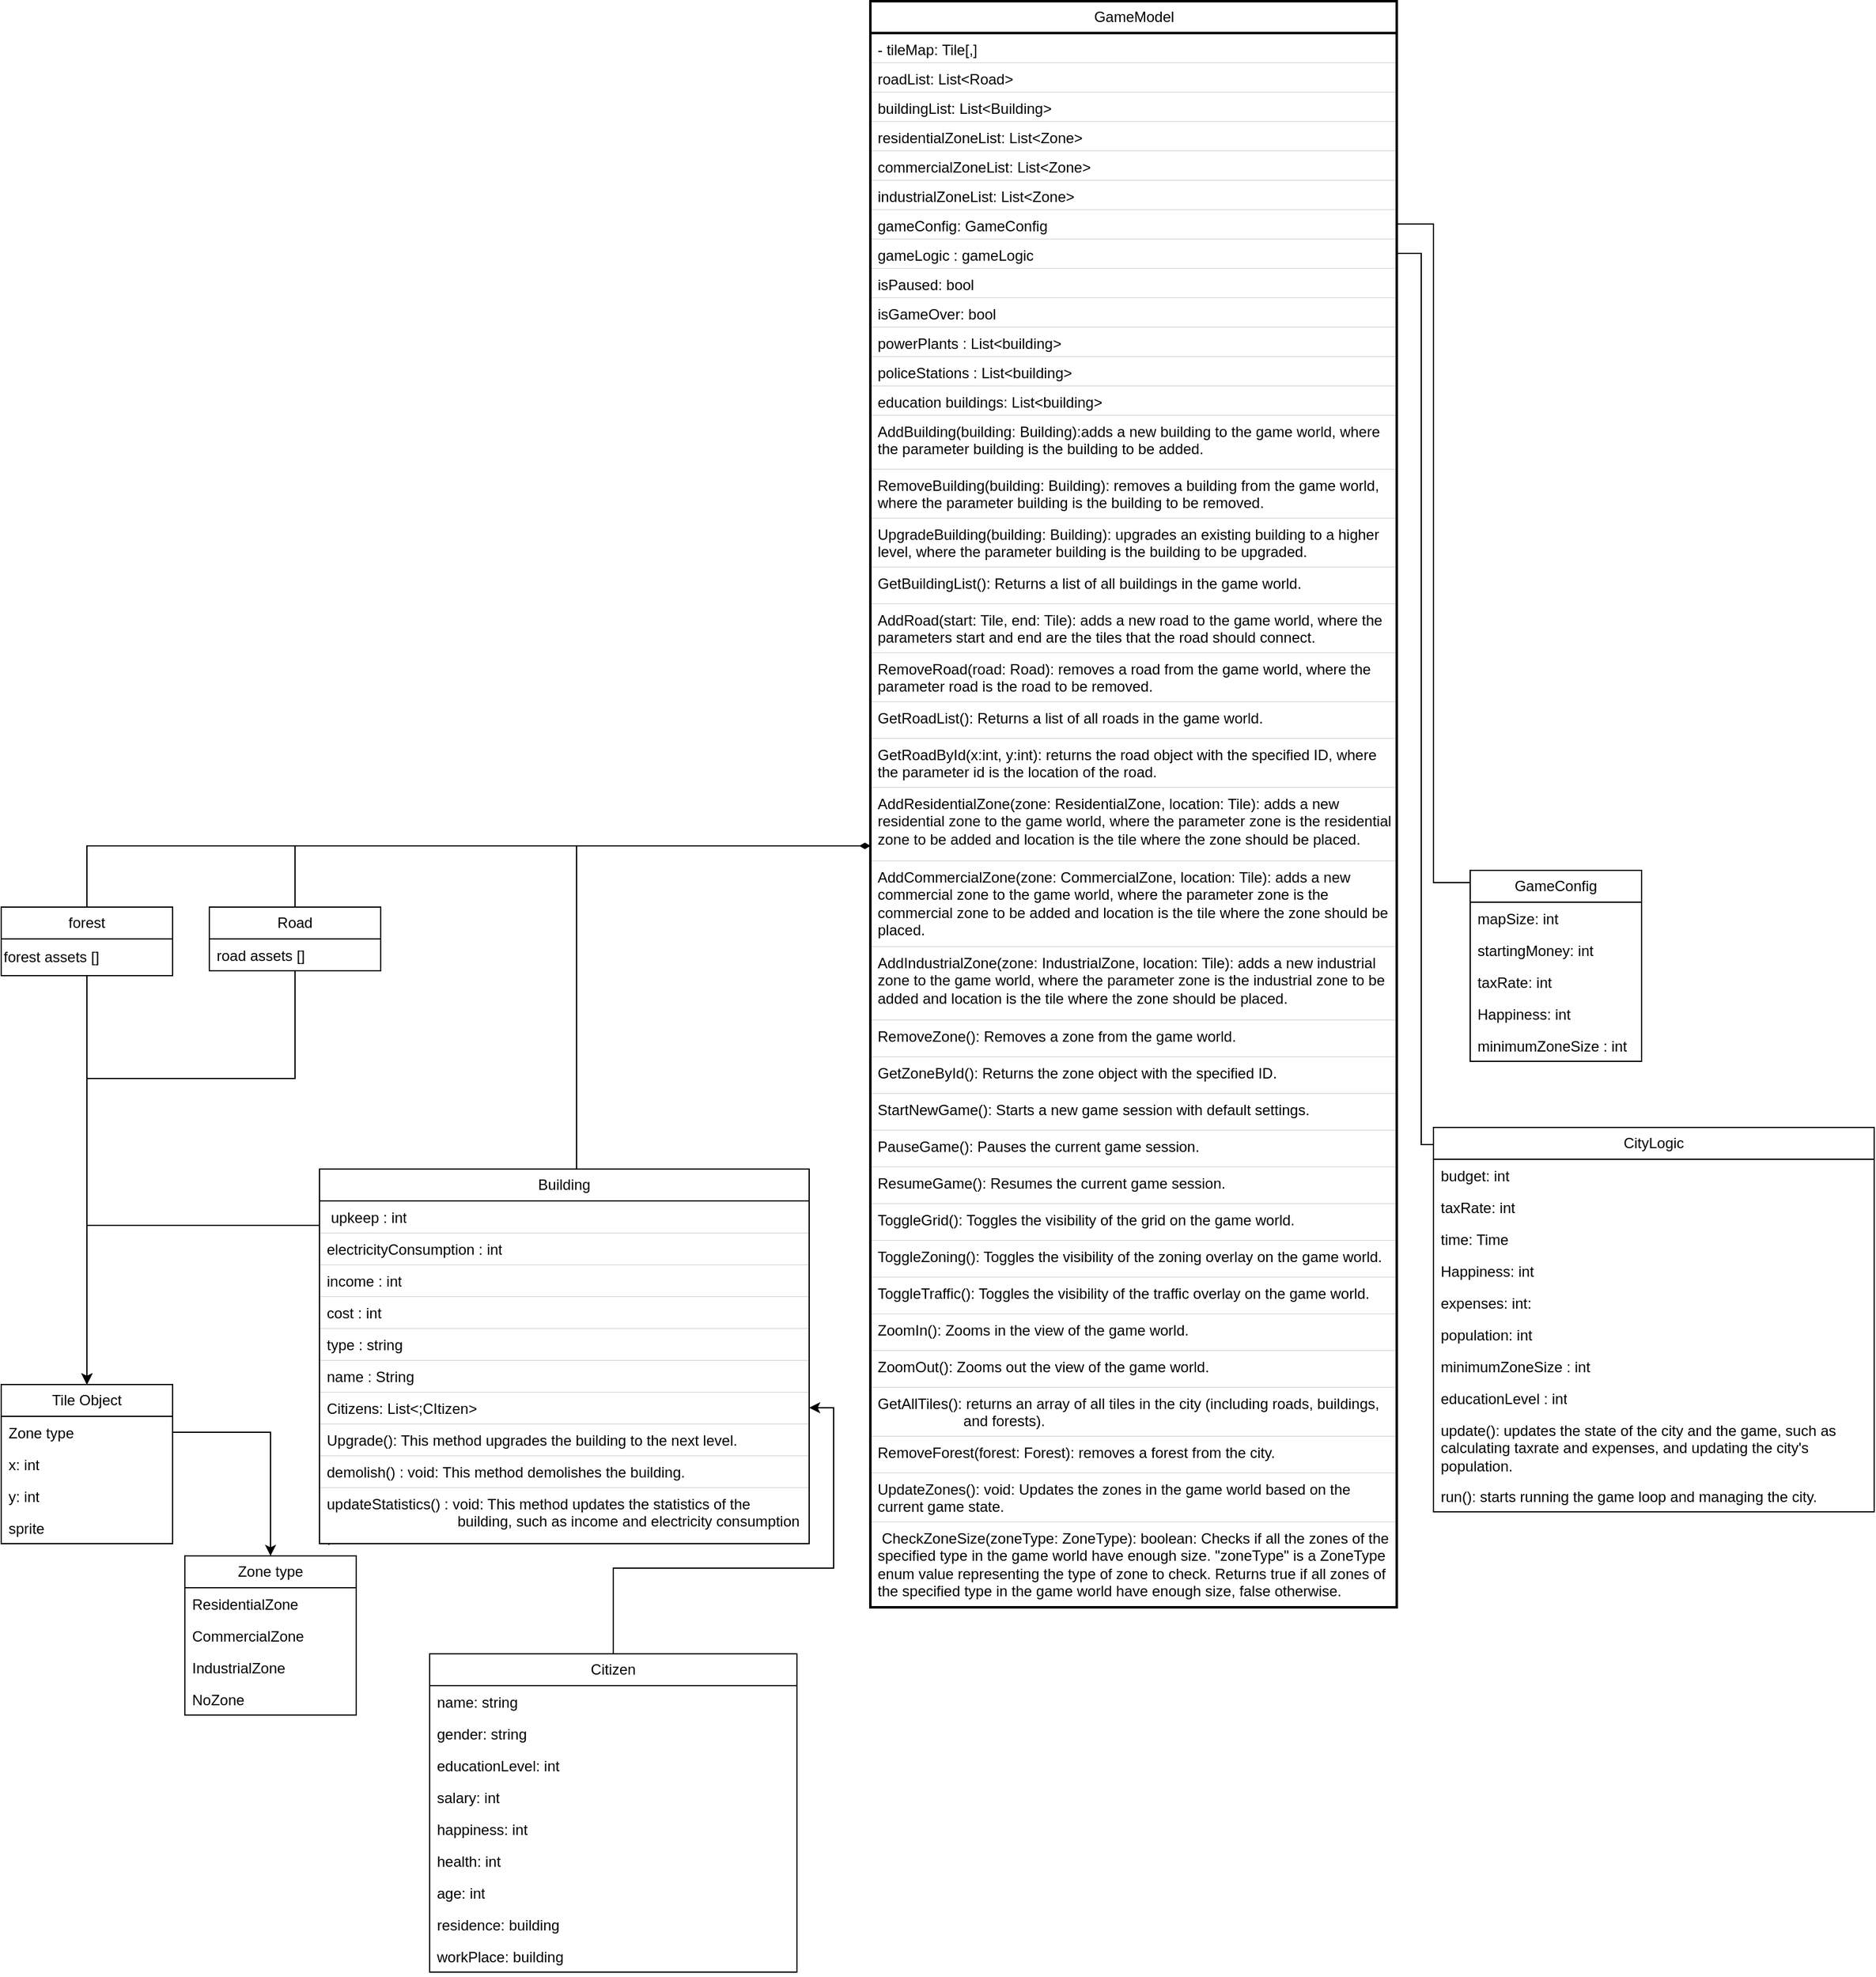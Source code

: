 <mxfile version="21.0.6" type="device"><diagram name="1 oldal" id="OQj_4iQ0T5B-eWDbUWFc"><mxGraphModel dx="2705" dy="2871" grid="1" gridSize="10" guides="1" tooltips="1" connect="1" arrows="1" fold="1" page="1" pageScale="1" pageWidth="827" pageHeight="1169" math="0" shadow="0"><root><mxCell id="0"/><mxCell id="1" parent="0"/><mxCell id="lRIHeES3jXA1xuVFwHST-37" style="edgeStyle=orthogonalEdgeStyle;rounded=0;orthogonalLoop=1;jettySize=auto;html=1;endArrow=none;endFill=0;" parent="1" source="eLkicHAWdqxJFA7v6j_L-84" target="lRIHeES3jXA1xuVFwHST-21" edge="1"><mxGeometry relative="1" as="geometry"><Array as="points"><mxPoint x="620" y="-734"/><mxPoint x="620" y="-6"/></Array></mxGeometry></mxCell><mxCell id="lRIHeES3jXA1xuVFwHST-1" value="GameModel" style="swimlane;fontStyle=0;childLayout=stackLayout;horizontal=1;startSize=26;fillColor=none;horizontalStack=0;resizeParent=1;resizeParentMax=0;resizeLast=0;collapsible=1;marginBottom=0;html=1;verticalAlign=middle;labelBorderColor=none;swimlaneFillColor=none;perimeterSpacing=0;strokeWidth=2;" parent="1" vertex="1"><mxGeometry x="170" y="-940" width="430" height="1312" as="geometry"/></mxCell><mxCell id="lRIHeES3jXA1xuVFwHST-2" value="- tileMap: Tile[,] &lt;p class=&quot;MsoNormal&quot;&gt;&lt;/p&gt;" style="text;strokeColor=default;fillColor=none;align=left;verticalAlign=top;spacingLeft=4;spacingRight=4;overflow=hidden;rotatable=0;points=[[0,0.5],[1,0.5]];portConstraint=eastwest;whiteSpace=wrap;html=1;strokeWidth=0.05;" parent="lRIHeES3jXA1xuVFwHST-1" vertex="1"><mxGeometry y="26" width="430" height="24" as="geometry"/></mxCell><mxCell id="eLkicHAWdqxJFA7v6j_L-83" value="roadList: List&amp;lt;Road&amp;gt;  " style="text;strokeColor=default;fillColor=none;align=left;verticalAlign=top;spacingLeft=4;spacingRight=4;overflow=hidden;rotatable=0;points=[[0,0.5],[1,0.5]];portConstraint=eastwest;whiteSpace=wrap;html=1;strokeWidth=0.05;" vertex="1" parent="lRIHeES3jXA1xuVFwHST-1"><mxGeometry y="50" width="430" height="24" as="geometry"/></mxCell><mxCell id="eLkicHAWdqxJFA7v6j_L-82" value="buildingList: List&amp;lt;Building&amp;gt; " style="text;strokeColor=default;fillColor=none;align=left;verticalAlign=top;spacingLeft=4;spacingRight=4;overflow=hidden;rotatable=0;points=[[0,0.5],[1,0.5]];portConstraint=eastwest;whiteSpace=wrap;html=1;strokeWidth=0.05;" vertex="1" parent="lRIHeES3jXA1xuVFwHST-1"><mxGeometry y="74" width="430" height="24" as="geometry"/></mxCell><mxCell id="eLkicHAWdqxJFA7v6j_L-81" value="residentialZoneList: List&amp;lt;Zone&amp;gt; " style="text;strokeColor=default;fillColor=none;align=left;verticalAlign=top;spacingLeft=4;spacingRight=4;overflow=hidden;rotatable=0;points=[[0,0.5],[1,0.5]];portConstraint=eastwest;whiteSpace=wrap;html=1;strokeWidth=0.05;" vertex="1" parent="lRIHeES3jXA1xuVFwHST-1"><mxGeometry y="98" width="430" height="24" as="geometry"/></mxCell><mxCell id="eLkicHAWdqxJFA7v6j_L-80" value="commercialZoneList: List&amp;lt;Zone&amp;gt; " style="text;strokeColor=default;fillColor=none;align=left;verticalAlign=top;spacingLeft=4;spacingRight=4;overflow=hidden;rotatable=0;points=[[0,0.5],[1,0.5]];portConstraint=eastwest;whiteSpace=wrap;html=1;strokeWidth=0.05;" vertex="1" parent="lRIHeES3jXA1xuVFwHST-1"><mxGeometry y="122" width="430" height="24" as="geometry"/></mxCell><mxCell id="eLkicHAWdqxJFA7v6j_L-79" value="industrialZoneList: List&amp;lt;Zone&amp;gt; " style="text;strokeColor=default;fillColor=none;align=left;verticalAlign=top;spacingLeft=4;spacingRight=4;overflow=hidden;rotatable=0;points=[[0,0.5],[1,0.5]];portConstraint=eastwest;whiteSpace=wrap;html=1;strokeWidth=0.05;" vertex="1" parent="lRIHeES3jXA1xuVFwHST-1"><mxGeometry y="146" width="430" height="24" as="geometry"/></mxCell><mxCell id="eLkicHAWdqxJFA7v6j_L-78" value="gameConfig: GameConfig " style="text;strokeColor=default;fillColor=none;align=left;verticalAlign=top;spacingLeft=4;spacingRight=4;overflow=hidden;rotatable=0;points=[[0,0.5],[1,0.5]];portConstraint=eastwest;whiteSpace=wrap;html=1;strokeWidth=0.05;" vertex="1" parent="lRIHeES3jXA1xuVFwHST-1"><mxGeometry y="170" width="430" height="24" as="geometry"/></mxCell><mxCell id="eLkicHAWdqxJFA7v6j_L-84" value="gameLogic : gameLogic" style="text;strokeColor=default;fillColor=none;align=left;verticalAlign=top;spacingLeft=4;spacingRight=4;overflow=hidden;rotatable=0;points=[[0,0.5],[1,0.5]];portConstraint=eastwest;whiteSpace=wrap;html=1;strokeWidth=0.05;" vertex="1" parent="lRIHeES3jXA1xuVFwHST-1"><mxGeometry y="194" width="430" height="24" as="geometry"/></mxCell><mxCell id="eLkicHAWdqxJFA7v6j_L-85" value="isPaused: bool" style="text;strokeColor=default;fillColor=none;align=left;verticalAlign=top;spacingLeft=4;spacingRight=4;overflow=hidden;rotatable=0;points=[[0,0.5],[1,0.5]];portConstraint=eastwest;whiteSpace=wrap;html=1;strokeWidth=0.05;" vertex="1" parent="lRIHeES3jXA1xuVFwHST-1"><mxGeometry y="218" width="430" height="24" as="geometry"/></mxCell><mxCell id="eLkicHAWdqxJFA7v6j_L-87" value="isGameOver: bool" style="text;strokeColor=default;fillColor=none;align=left;verticalAlign=top;spacingLeft=4;spacingRight=4;overflow=hidden;rotatable=0;points=[[0,0.5],[1,0.5]];portConstraint=eastwest;whiteSpace=wrap;html=1;strokeWidth=0.05;" vertex="1" parent="lRIHeES3jXA1xuVFwHST-1"><mxGeometry y="242" width="430" height="24" as="geometry"/></mxCell><mxCell id="eLkicHAWdqxJFA7v6j_L-90" value="powerPlants : List&amp;lt;building&amp;gt;" style="text;strokeColor=default;fillColor=none;align=left;verticalAlign=top;spacingLeft=4;spacingRight=4;overflow=hidden;rotatable=0;points=[[0,0.5],[1,0.5]];portConstraint=eastwest;whiteSpace=wrap;html=1;strokeWidth=0.05;" vertex="1" parent="lRIHeES3jXA1xuVFwHST-1"><mxGeometry y="266" width="430" height="24" as="geometry"/></mxCell><mxCell id="eLkicHAWdqxJFA7v6j_L-89" value="policeStations : List&amp;lt;building&amp;gt;" style="text;strokeColor=default;fillColor=none;align=left;verticalAlign=top;spacingLeft=4;spacingRight=4;overflow=hidden;rotatable=0;points=[[0,0.5],[1,0.5]];portConstraint=eastwest;whiteSpace=wrap;html=1;strokeWidth=0.05;" vertex="1" parent="lRIHeES3jXA1xuVFwHST-1"><mxGeometry y="290" width="430" height="24" as="geometry"/></mxCell><mxCell id="eLkicHAWdqxJFA7v6j_L-109" value="education buildings: List&amp;lt;building&amp;gt;" style="text;strokeColor=default;fillColor=none;align=left;verticalAlign=top;spacingLeft=4;spacingRight=4;overflow=hidden;rotatable=0;points=[[0,0.5],[1,0.5]];portConstraint=eastwest;whiteSpace=wrap;html=1;strokeWidth=0.05;" vertex="1" parent="lRIHeES3jXA1xuVFwHST-1"><mxGeometry y="314" width="430" height="24" as="geometry"/></mxCell><mxCell id="eLkicHAWdqxJFA7v6j_L-77" value="AddBuilding(building: Building):adds a new building to the game world, where the parameter building is the building to be added." style="text;strokeColor=default;fillColor=none;align=left;verticalAlign=top;spacingLeft=4;spacingRight=4;overflow=hidden;rotatable=0;points=[[0,0.5],[1,0.5]];portConstraint=eastwest;whiteSpace=wrap;html=1;strokeWidth=0.05;" vertex="1" parent="lRIHeES3jXA1xuVFwHST-1"><mxGeometry y="338" width="430" height="44" as="geometry"/></mxCell><mxCell id="lRIHeES3jXA1xuVFwHST-3" value="&lt;div&gt;RemoveBuilding(building: Building): removes a building from the game world, where the parameter building is the building to be removed.&lt;br&gt;&lt;/div&gt;&lt;p class=&quot;MsoNormal&quot;&gt;&lt;/p&gt;" style="text;strokeColor=default;fillColor=none;align=left;verticalAlign=top;spacingLeft=4;spacingRight=4;overflow=hidden;rotatable=0;points=[[0,0.5],[1,0.5]];portConstraint=eastwest;html=1;strokeWidth=0.05;whiteSpace=wrap;" parent="lRIHeES3jXA1xuVFwHST-1" vertex="1"><mxGeometry y="382" width="430" height="40" as="geometry"/></mxCell><mxCell id="eLkicHAWdqxJFA7v6j_L-14" value="UpgradeBuilding(building: Building): upgrades an existing building to a higher level, where the parameter building is the building to be upgraded.&lt;p class=&quot;MsoNormal&quot;&gt;&lt;/p&gt;" style="text;strokeColor=default;fillColor=none;align=left;verticalAlign=top;spacingLeft=4;spacingRight=4;overflow=hidden;rotatable=0;points=[[0,0.5],[1,0.5]];portConstraint=eastwest;whiteSpace=wrap;html=1;strokeWidth=0.05;" vertex="1" parent="lRIHeES3jXA1xuVFwHST-1"><mxGeometry y="422" width="430" height="40" as="geometry"/></mxCell><mxCell id="eLkicHAWdqxJFA7v6j_L-13" value="GetBuildingList(): Returns a list of all buildings in the game world.&lt;p class=&quot;MsoNormal&quot;&gt;&lt;/p&gt;" style="text;strokeColor=default;fillColor=none;align=left;verticalAlign=top;spacingLeft=4;spacingRight=4;overflow=hidden;rotatable=0;points=[[0,0.5],[1,0.5]];portConstraint=eastwest;whiteSpace=wrap;html=1;strokeWidth=0.05;" vertex="1" parent="lRIHeES3jXA1xuVFwHST-1"><mxGeometry y="462" width="430" height="30" as="geometry"/></mxCell><mxCell id="eLkicHAWdqxJFA7v6j_L-11" value="AddRoad(start: Tile, end: Tile): adds a new road to the game world, where the parameters start and end are the tiles that the road should connect.&lt;p class=&quot;MsoNormal&quot;&gt;&lt;/p&gt;" style="text;strokeColor=default;fillColor=none;align=left;verticalAlign=top;spacingLeft=4;spacingRight=4;overflow=hidden;rotatable=0;points=[[0,0.5],[1,0.5]];portConstraint=eastwest;whiteSpace=wrap;html=1;strokeWidth=0.05;" vertex="1" parent="lRIHeES3jXA1xuVFwHST-1"><mxGeometry y="492" width="430" height="40" as="geometry"/></mxCell><mxCell id="eLkicHAWdqxJFA7v6j_L-10" value="RemoveRoad(road: Road): removes a road from the game world, where the parameter road is the road to be removed.&lt;p class=&quot;MsoNormal&quot;&gt;&lt;/p&gt;" style="text;strokeColor=default;fillColor=none;align=left;verticalAlign=top;spacingLeft=4;spacingRight=4;overflow=hidden;rotatable=0;points=[[0,0.5],[1,0.5]];portConstraint=eastwest;whiteSpace=wrap;html=1;strokeWidth=0.05;" vertex="1" parent="lRIHeES3jXA1xuVFwHST-1"><mxGeometry y="532" width="430" height="40" as="geometry"/></mxCell><mxCell id="eLkicHAWdqxJFA7v6j_L-9" value="GetRoadList(): Returns a list of all roads in the game world.&lt;p class=&quot;MsoNormal&quot;&gt;&lt;/p&gt;" style="text;strokeColor=default;fillColor=none;align=left;verticalAlign=top;spacingLeft=4;spacingRight=4;overflow=hidden;rotatable=0;points=[[0,0.5],[1,0.5]];portConstraint=eastwest;html=1;strokeWidth=0.05;" vertex="1" parent="lRIHeES3jXA1xuVFwHST-1"><mxGeometry y="572" width="430" height="30" as="geometry"/></mxCell><mxCell id="eLkicHAWdqxJFA7v6j_L-8" value="GetRoadById(x:int, y:int): returns the road object with the specified ID, where the parameter id is the location of the road.&lt;p class=&quot;MsoNormal&quot;&gt;&lt;/p&gt;" style="text;strokeColor=default;fillColor=none;align=left;verticalAlign=top;spacingLeft=4;spacingRight=4;overflow=hidden;rotatable=0;points=[[0,0.5],[1,0.5]];portConstraint=eastwest;whiteSpace=wrap;html=1;strokeWidth=0.05;" vertex="1" parent="lRIHeES3jXA1xuVFwHST-1"><mxGeometry y="602" width="430" height="40" as="geometry"/></mxCell><mxCell id="eLkicHAWdqxJFA7v6j_L-7" value="AddResidentialZone(zone: ResidentialZone, location: Tile): adds a new residential zone to the game world, where the parameter zone is the residential zone to be added and location is the tile where the zone should be placed." style="text;strokeColor=default;fillColor=none;align=left;verticalAlign=top;spacingLeft=4;spacingRight=4;overflow=hidden;rotatable=0;points=[[0,0.5],[1,0.5]];portConstraint=eastwest;whiteSpace=wrap;html=1;strokeWidth=0.05;" vertex="1" parent="lRIHeES3jXA1xuVFwHST-1"><mxGeometry y="642" width="430" height="60" as="geometry"/></mxCell><mxCell id="eLkicHAWdqxJFA7v6j_L-6" value="AddCommercialZone(zone: CommercialZone, location: Tile): adds a new commercial zone to the game world, where the parameter zone is the commercial zone to be added and location is the tile where the zone should be placed.&lt;p class=&quot;MsoNormal&quot;&gt;&lt;/p&gt;" style="text;strokeColor=default;fillColor=none;align=left;verticalAlign=top;spacingLeft=4;spacingRight=4;overflow=hidden;rotatable=0;points=[[0,0.5],[1,0.5]];portConstraint=eastwest;whiteSpace=wrap;html=1;strokeWidth=0.05;" vertex="1" parent="lRIHeES3jXA1xuVFwHST-1"><mxGeometry y="702" width="430" height="70" as="geometry"/></mxCell><mxCell id="eLkicHAWdqxJFA7v6j_L-5" value="AddIndustrialZone(zone: IndustrialZone, location: Tile): adds a new industrial zone to the game world, where the parameter zone is the industrial zone to be added and location is the tile where the zone should be placed.&lt;p class=&quot;MsoNormal&quot;&gt;&lt;/p&gt;" style="text;strokeColor=default;fillColor=none;align=left;verticalAlign=top;spacingLeft=4;spacingRight=4;overflow=hidden;rotatable=0;points=[[0,0.5],[1,0.5]];portConstraint=eastwest;html=1;strokeWidth=0.05;whiteSpace=wrap;" vertex="1" parent="lRIHeES3jXA1xuVFwHST-1"><mxGeometry y="772" width="430" height="60" as="geometry"/></mxCell><mxCell id="eLkicHAWdqxJFA7v6j_L-4" value="RemoveZone(): Removes a zone from the game world.&lt;p class=&quot;MsoNormal&quot;&gt;&lt;/p&gt;" style="text;strokeColor=default;fillColor=none;align=left;verticalAlign=top;spacingLeft=4;spacingRight=4;overflow=hidden;rotatable=0;points=[[0,0.5],[1,0.5]];portConstraint=eastwest;html=1;strokeWidth=0.05;" vertex="1" parent="lRIHeES3jXA1xuVFwHST-1"><mxGeometry y="832" width="430" height="30" as="geometry"/></mxCell><mxCell id="eLkicHAWdqxJFA7v6j_L-3" value="GetZoneById(): Returns the zone object with the specified ID.&lt;p class=&quot;MsoNormal&quot;&gt;&lt;/p&gt;" style="text;strokeColor=default;fillColor=none;align=left;verticalAlign=top;spacingLeft=4;spacingRight=4;overflow=hidden;rotatable=0;points=[[0,0.5],[1,0.5]];portConstraint=eastwest;html=1;strokeWidth=0.05;" vertex="1" parent="lRIHeES3jXA1xuVFwHST-1"><mxGeometry y="862" width="430" height="30" as="geometry"/></mxCell><mxCell id="eLkicHAWdqxJFA7v6j_L-2" value="StartNewGame(): Starts a new game session with default settings.&lt;p class=&quot;MsoNormal&quot;&gt;&lt;/p&gt;" style="text;strokeColor=default;fillColor=none;align=left;verticalAlign=top;spacingLeft=4;spacingRight=4;overflow=hidden;rotatable=0;points=[[0,0.5],[1,0.5]];portConstraint=eastwest;whiteSpace=wrap;html=1;strokeWidth=0.05;" vertex="1" parent="lRIHeES3jXA1xuVFwHST-1"><mxGeometry y="892" width="430" height="30" as="geometry"/></mxCell><mxCell id="eLkicHAWdqxJFA7v6j_L-1" value="PauseGame(): Pauses the current game session.&lt;p class=&quot;MsoNormal&quot;&gt;&lt;/p&gt;" style="text;strokeColor=default;fillColor=none;align=left;verticalAlign=top;spacingLeft=4;spacingRight=4;overflow=hidden;rotatable=0;points=[[0,0.5],[1,0.5]];portConstraint=eastwest;whiteSpace=wrap;html=1;strokeWidth=0.05;" vertex="1" parent="lRIHeES3jXA1xuVFwHST-1"><mxGeometry y="922" width="430" height="30" as="geometry"/></mxCell><mxCell id="eLkicHAWdqxJFA7v6j_L-37" value="ResumeGame(): Resumes the current game session.&lt;p class=&quot;MsoNormal&quot;&gt;&lt;/p&gt;" style="text;strokeColor=default;fillColor=none;align=left;verticalAlign=top;spacingLeft=4;spacingRight=4;overflow=hidden;rotatable=0;points=[[0,0.5],[1,0.5]];portConstraint=eastwest;whiteSpace=wrap;html=1;strokeWidth=0.05;" vertex="1" parent="lRIHeES3jXA1xuVFwHST-1"><mxGeometry y="952" width="430" height="30" as="geometry"/></mxCell><mxCell id="eLkicHAWdqxJFA7v6j_L-36" value="ToggleGrid(): Toggles the visibility of the grid on the game world.&lt;p class=&quot;MsoNormal&quot;&gt;&lt;/p&gt;" style="text;strokeColor=default;fillColor=none;align=left;verticalAlign=top;spacingLeft=4;spacingRight=4;overflow=hidden;rotatable=0;points=[[0,0.5],[1,0.5]];portConstraint=eastwest;whiteSpace=wrap;html=1;strokeWidth=0.05;" vertex="1" parent="lRIHeES3jXA1xuVFwHST-1"><mxGeometry y="982" width="430" height="30" as="geometry"/></mxCell><mxCell id="eLkicHAWdqxJFA7v6j_L-35" value="ToggleZoning(): Toggles the visibility of the zoning overlay on the game world.&lt;p class=&quot;MsoNormal&quot;&gt;&lt;/p&gt;" style="text;strokeColor=default;fillColor=none;align=left;verticalAlign=top;spacingLeft=4;spacingRight=4;overflow=hidden;rotatable=0;points=[[0,0.5],[1,0.5]];portConstraint=eastwest;whiteSpace=wrap;html=1;strokeWidth=0.05;" vertex="1" parent="lRIHeES3jXA1xuVFwHST-1"><mxGeometry y="1012" width="430" height="30" as="geometry"/></mxCell><mxCell id="eLkicHAWdqxJFA7v6j_L-34" value="ToggleTraffic(): Toggles the visibility of the traffic overlay on the game world.&lt;p class=&quot;MsoNormal&quot;&gt;&lt;/p&gt;" style="text;strokeColor=default;fillColor=none;align=left;verticalAlign=top;spacingLeft=4;spacingRight=4;overflow=hidden;rotatable=0;points=[[0,0.5],[1,0.5]];portConstraint=eastwest;whiteSpace=wrap;html=1;strokeWidth=0.05;" vertex="1" parent="lRIHeES3jXA1xuVFwHST-1"><mxGeometry y="1042" width="430" height="30" as="geometry"/></mxCell><mxCell id="eLkicHAWdqxJFA7v6j_L-33" value="ZoomIn(): Zooms in the view of the game world.&lt;p class=&quot;MsoNormal&quot;&gt;&lt;/p&gt;" style="text;strokeColor=default;fillColor=none;align=left;verticalAlign=top;spacingLeft=4;spacingRight=4;overflow=hidden;rotatable=0;points=[[0,0.5],[1,0.5]];portConstraint=eastwest;whiteSpace=wrap;html=1;strokeWidth=0.05;" vertex="1" parent="lRIHeES3jXA1xuVFwHST-1"><mxGeometry y="1072" width="430" height="30" as="geometry"/></mxCell><mxCell id="eLkicHAWdqxJFA7v6j_L-32" value="ZoomOut(): Zooms out the view of the game world.&lt;p class=&quot;MsoNormal&quot;&gt;&lt;/p&gt;" style="text;strokeColor=default;fillColor=none;align=left;verticalAlign=top;spacingLeft=4;spacingRight=4;overflow=hidden;rotatable=0;points=[[0,0.5],[1,0.5]];portConstraint=eastwest;whiteSpace=wrap;html=1;strokeWidth=0.05;" vertex="1" parent="lRIHeES3jXA1xuVFwHST-1"><mxGeometry y="1102" width="430" height="30" as="geometry"/></mxCell><mxCell id="eLkicHAWdqxJFA7v6j_L-31" value="GetAllTiles(): returns an array of all tiles in the city (including roads, buildings, &lt;span style=&quot;white-space: pre;&quot;&gt;&#9;&lt;/span&gt;&lt;span style=&quot;white-space: pre;&quot;&gt;&#9;&lt;/span&gt;&amp;nbsp; &amp;nbsp; &amp;nbsp;and forests)." style="text;strokeColor=default;fillColor=none;align=left;verticalAlign=top;spacingLeft=4;spacingRight=4;overflow=hidden;rotatable=0;points=[[0,0.5],[1,0.5]];portConstraint=eastwest;whiteSpace=wrap;html=1;strokeWidth=0.05;" vertex="1" parent="lRIHeES3jXA1xuVFwHST-1"><mxGeometry y="1132" width="430" height="40" as="geometry"/></mxCell><mxCell id="eLkicHAWdqxJFA7v6j_L-30" value="RemoveForest(forest: Forest): removes a forest from the city." style="text;strokeColor=default;fillColor=none;align=left;verticalAlign=top;spacingLeft=4;spacingRight=4;overflow=hidden;rotatable=0;points=[[0,0.5],[1,0.5]];portConstraint=eastwest;whiteSpace=wrap;html=1;strokeWidth=0.05;" vertex="1" parent="lRIHeES3jXA1xuVFwHST-1"><mxGeometry y="1172" width="430" height="30" as="geometry"/></mxCell><mxCell id="eLkicHAWdqxJFA7v6j_L-28" value="UpdateZones(): void: Updates the zones in the game world based on the current game state." style="text;strokeColor=default;fillColor=none;align=left;verticalAlign=top;spacingLeft=4;spacingRight=4;overflow=hidden;rotatable=0;points=[[0,0.5],[1,0.5]];portConstraint=eastwest;whiteSpace=wrap;html=1;strokeWidth=0.05;" vertex="1" parent="lRIHeES3jXA1xuVFwHST-1"><mxGeometry y="1202" width="430" height="40" as="geometry"/></mxCell><mxCell id="eLkicHAWdqxJFA7v6j_L-27" value="&amp;nbsp;CheckZoneSize(zoneType: ZoneType): boolean: Checks if all the zones of the specified type in the game world have enough size. &quot;zoneType&quot; is a ZoneType enum value representing the type of zone to check. Returns true if all zones of the specified type in the game world have enough size, false otherwise." style="text;strokeColor=default;fillColor=none;align=left;verticalAlign=top;spacingLeft=4;spacingRight=4;overflow=hidden;rotatable=0;points=[[0,0.5],[1,0.5]];portConstraint=eastwest;whiteSpace=wrap;html=1;strokeWidth=0.05;" vertex="1" parent="lRIHeES3jXA1xuVFwHST-1"><mxGeometry y="1242" width="430" height="70" as="geometry"/></mxCell><mxCell id="lRIHeES3jXA1xuVFwHST-5" value="Tile Object" style="swimlane;fontStyle=0;childLayout=stackLayout;horizontal=1;startSize=26;fillColor=none;horizontalStack=0;resizeParent=1;resizeParentMax=0;resizeLast=0;collapsible=1;marginBottom=0;whiteSpace=wrap;html=1;" parent="1" vertex="1"><mxGeometry x="-540" y="190" width="140" height="130" as="geometry"/></mxCell><mxCell id="lRIHeES3jXA1xuVFwHST-6" value="Zone type" style="text;strokeColor=none;fillColor=none;align=left;verticalAlign=top;spacingLeft=4;spacingRight=4;overflow=hidden;rotatable=0;points=[[0,0.5],[1,0.5]];portConstraint=eastwest;whiteSpace=wrap;html=1;" parent="lRIHeES3jXA1xuVFwHST-5" vertex="1"><mxGeometry y="26" width="140" height="26" as="geometry"/></mxCell><mxCell id="eLkicHAWdqxJFA7v6j_L-51" value="x: int" style="text;strokeColor=none;fillColor=none;align=left;verticalAlign=top;spacingLeft=4;spacingRight=4;overflow=hidden;rotatable=0;points=[[0,0.5],[1,0.5]];portConstraint=eastwest;whiteSpace=wrap;html=1;" vertex="1" parent="lRIHeES3jXA1xuVFwHST-5"><mxGeometry y="52" width="140" height="26" as="geometry"/></mxCell><mxCell id="eLkicHAWdqxJFA7v6j_L-52" value="y: int" style="text;strokeColor=none;fillColor=none;align=left;verticalAlign=top;spacingLeft=4;spacingRight=4;overflow=hidden;rotatable=0;points=[[0,0.5],[1,0.5]];portConstraint=eastwest;whiteSpace=wrap;html=1;" vertex="1" parent="lRIHeES3jXA1xuVFwHST-5"><mxGeometry y="78" width="140" height="26" as="geometry"/></mxCell><mxCell id="eLkicHAWdqxJFA7v6j_L-53" value="sprite" style="text;strokeColor=none;fillColor=none;align=left;verticalAlign=top;spacingLeft=4;spacingRight=4;overflow=hidden;rotatable=0;points=[[0,0.5],[1,0.5]];portConstraint=eastwest;whiteSpace=wrap;html=1;" vertex="1" parent="lRIHeES3jXA1xuVFwHST-5"><mxGeometry y="104" width="140" height="26" as="geometry"/></mxCell><mxCell id="lRIHeES3jXA1xuVFwHST-33" style="edgeStyle=orthogonalEdgeStyle;rounded=0;orthogonalLoop=1;jettySize=auto;html=1;" parent="1" source="lRIHeES3jXA1xuVFwHST-9" target="lRIHeES3jXA1xuVFwHST-5" edge="1"><mxGeometry relative="1" as="geometry"><Array as="points"><mxPoint x="-300" y="-60"/><mxPoint x="-470" y="-60"/></Array></mxGeometry></mxCell><mxCell id="lRIHeES3jXA1xuVFwHST-35" style="edgeStyle=orthogonalEdgeStyle;rounded=0;orthogonalLoop=1;jettySize=auto;html=1;endArrow=diamondThin;endFill=1;" parent="1" source="lRIHeES3jXA1xuVFwHST-9" target="lRIHeES3jXA1xuVFwHST-1" edge="1"><mxGeometry relative="1" as="geometry"><Array as="points"><mxPoint x="-300" y="-250"/></Array></mxGeometry></mxCell><mxCell id="lRIHeES3jXA1xuVFwHST-9" value="Road" style="swimlane;fontStyle=0;childLayout=stackLayout;horizontal=1;startSize=26;fillColor=none;horizontalStack=0;resizeParent=1;resizeParentMax=0;resizeLast=0;collapsible=1;marginBottom=0;whiteSpace=wrap;html=1;" parent="1" vertex="1"><mxGeometry x="-370" y="-200" width="140" height="52" as="geometry"/></mxCell><mxCell id="lRIHeES3jXA1xuVFwHST-10" value="road assets []" style="text;strokeColor=none;fillColor=none;align=left;verticalAlign=top;spacingLeft=4;spacingRight=4;overflow=hidden;rotatable=0;points=[[0,0.5],[1,0.5]];portConstraint=eastwest;whiteSpace=wrap;html=1;" parent="lRIHeES3jXA1xuVFwHST-9" vertex="1"><mxGeometry y="26" width="140" height="26" as="geometry"/></mxCell><mxCell id="lRIHeES3jXA1xuVFwHST-32" style="edgeStyle=orthogonalEdgeStyle;rounded=0;orthogonalLoop=1;jettySize=auto;html=1;" parent="1" source="lRIHeES3jXA1xuVFwHST-13" target="lRIHeES3jXA1xuVFwHST-5" edge="1"><mxGeometry relative="1" as="geometry"><Array as="points"><mxPoint x="-470" y="60"/></Array></mxGeometry></mxCell><mxCell id="lRIHeES3jXA1xuVFwHST-34" style="edgeStyle=orthogonalEdgeStyle;rounded=0;orthogonalLoop=1;jettySize=auto;html=1;endArrow=diamondThin;endFill=1;" parent="1" source="lRIHeES3jXA1xuVFwHST-13" target="lRIHeES3jXA1xuVFwHST-1" edge="1"><mxGeometry relative="1" as="geometry"><Array as="points"><mxPoint x="-70" y="-250"/></Array></mxGeometry></mxCell><mxCell id="lRIHeES3jXA1xuVFwHST-13" value="Building" style="swimlane;fontStyle=0;childLayout=stackLayout;horizontal=1;startSize=26;fillColor=none;horizontalStack=0;resizeParent=1;resizeParentMax=0;resizeLast=0;collapsible=1;marginBottom=0;whiteSpace=wrap;html=1;" parent="1" vertex="1"><mxGeometry x="-280" y="14" width="400" height="306" as="geometry"/></mxCell><mxCell id="lRIHeES3jXA1xuVFwHST-14" value="&amp;nbsp;upkeep : int" style="text;strokeColor=default;fillColor=none;align=left;verticalAlign=top;spacingLeft=4;spacingRight=4;overflow=hidden;rotatable=0;points=[[0,0.5],[1,0.5]];portConstraint=eastwest;whiteSpace=wrap;html=1;strokeWidth=0.05;" parent="lRIHeES3jXA1xuVFwHST-13" vertex="1"><mxGeometry y="26" width="400" height="26" as="geometry"/></mxCell><mxCell id="lRIHeES3jXA1xuVFwHST-15" value="electricityConsumption : int" style="text;strokeColor=default;fillColor=none;align=left;verticalAlign=top;spacingLeft=4;spacingRight=4;overflow=hidden;rotatable=0;points=[[0,0.5],[1,0.5]];portConstraint=eastwest;whiteSpace=wrap;html=1;strokeWidth=0.05;" parent="lRIHeES3jXA1xuVFwHST-13" vertex="1"><mxGeometry y="52" width="400" height="26" as="geometry"/></mxCell><mxCell id="lRIHeES3jXA1xuVFwHST-16" value="income : int" style="text;strokeColor=default;fillColor=none;align=left;verticalAlign=top;spacingLeft=4;spacingRight=4;overflow=hidden;rotatable=0;points=[[0,0.5],[1,0.5]];portConstraint=eastwest;whiteSpace=wrap;html=1;strokeWidth=0.05;" parent="lRIHeES3jXA1xuVFwHST-13" vertex="1"><mxGeometry y="78" width="400" height="26" as="geometry"/></mxCell><mxCell id="eLkicHAWdqxJFA7v6j_L-38" value="cost : int" style="text;strokeColor=default;fillColor=none;align=left;verticalAlign=top;spacingLeft=4;spacingRight=4;overflow=hidden;rotatable=0;points=[[0,0.5],[1,0.5]];portConstraint=eastwest;whiteSpace=wrap;html=1;strokeWidth=0.05;" vertex="1" parent="lRIHeES3jXA1xuVFwHST-13"><mxGeometry y="104" width="400" height="26" as="geometry"/></mxCell><mxCell id="eLkicHAWdqxJFA7v6j_L-39" value="type : string" style="text;strokeColor=default;fillColor=none;align=left;verticalAlign=top;spacingLeft=4;spacingRight=4;overflow=hidden;rotatable=0;points=[[0,0.5],[1,0.5]];portConstraint=eastwest;whiteSpace=wrap;html=1;strokeWidth=0.05;" vertex="1" parent="lRIHeES3jXA1xuVFwHST-13"><mxGeometry y="130" width="400" height="26" as="geometry"/></mxCell><mxCell id="eLkicHAWdqxJFA7v6j_L-40" value="name : String " style="text;strokeColor=default;fillColor=none;align=left;verticalAlign=top;spacingLeft=4;spacingRight=4;overflow=hidden;rotatable=0;points=[[0,0.5],[1,0.5]];portConstraint=eastwest;whiteSpace=wrap;html=1;strokeWidth=0.05;" vertex="1" parent="lRIHeES3jXA1xuVFwHST-13"><mxGeometry y="156" width="400" height="26" as="geometry"/></mxCell><mxCell id="eLkicHAWdqxJFA7v6j_L-107" value="Citizens: List&amp;lt;;CItizen&amp;gt;" style="text;strokeColor=default;fillColor=none;align=left;verticalAlign=top;spacingLeft=4;spacingRight=4;overflow=hidden;rotatable=0;points=[[0,0.5],[1,0.5]];portConstraint=eastwest;whiteSpace=wrap;html=1;strokeWidth=0.05;" vertex="1" parent="lRIHeES3jXA1xuVFwHST-13"><mxGeometry y="182" width="400" height="26" as="geometry"/></mxCell><mxCell id="eLkicHAWdqxJFA7v6j_L-41" value="Upgrade(): This method upgrades the building to the next level." style="text;strokeColor=default;fillColor=none;align=left;verticalAlign=top;spacingLeft=4;spacingRight=4;overflow=hidden;rotatable=0;points=[[0,0.5],[1,0.5]];portConstraint=eastwest;whiteSpace=wrap;html=1;strokeWidth=0.05;" vertex="1" parent="lRIHeES3jXA1xuVFwHST-13"><mxGeometry y="208" width="400" height="26" as="geometry"/></mxCell><mxCell id="eLkicHAWdqxJFA7v6j_L-42" value="demolish() : void: This method demolishes the building." style="text;strokeColor=default;fillColor=none;align=left;verticalAlign=top;spacingLeft=4;spacingRight=4;overflow=hidden;rotatable=0;points=[[0,0.5],[1,0.5]];portConstraint=eastwest;whiteSpace=wrap;html=1;strokeWidth=0.05;" vertex="1" parent="lRIHeES3jXA1xuVFwHST-13"><mxGeometry y="234" width="400" height="26" as="geometry"/></mxCell><mxCell id="eLkicHAWdqxJFA7v6j_L-43" value="updateStatistics() : void: This method updates the statistics of the &lt;span style=&quot;white-space: pre;&quot;&gt;&#9;&lt;/span&gt;&lt;span style=&quot;white-space: pre;&quot;&gt;&#9;&lt;/span&gt;&lt;span style=&quot;white-space: pre;&quot;&gt;&#9;&lt;span style=&quot;white-space: pre;&quot;&gt;&#9;&lt;/span&gt;&lt;/span&gt;building, such as income and electricity consumption&lt;br&gt;." style="text;strokeColor=default;fillColor=none;align=left;verticalAlign=top;spacingLeft=4;spacingRight=4;overflow=hidden;rotatable=0;points=[[0,0.5],[1,0.5]];portConstraint=eastwest;whiteSpace=wrap;html=1;strokeWidth=0.05;" vertex="1" parent="lRIHeES3jXA1xuVFwHST-13"><mxGeometry y="260" width="400" height="46" as="geometry"/></mxCell><mxCell id="lRIHeES3jXA1xuVFwHST-38" style="edgeStyle=orthogonalEdgeStyle;rounded=0;orthogonalLoop=1;jettySize=auto;html=1;endArrow=none;endFill=0;" parent="1" source="lRIHeES3jXA1xuVFwHST-17" target="eLkicHAWdqxJFA7v6j_L-78" edge="1"><mxGeometry relative="1" as="geometry"><Array as="points"><mxPoint x="630" y="-220"/><mxPoint x="630" y="-758"/></Array></mxGeometry></mxCell><mxCell id="lRIHeES3jXA1xuVFwHST-17" value="GameConfig" style="swimlane;fontStyle=0;childLayout=stackLayout;horizontal=1;startSize=26;fillColor=none;horizontalStack=0;resizeParent=1;resizeParentMax=0;resizeLast=0;collapsible=1;marginBottom=0;whiteSpace=wrap;html=1;" parent="1" vertex="1"><mxGeometry x="660" y="-230" width="140" height="156" as="geometry"/></mxCell><mxCell id="lRIHeES3jXA1xuVFwHST-18" value="mapSize: int" style="text;strokeColor=none;fillColor=none;align=left;verticalAlign=top;spacingLeft=4;spacingRight=4;overflow=hidden;rotatable=0;points=[[0,0.5],[1,0.5]];portConstraint=eastwest;whiteSpace=wrap;html=1;" parent="lRIHeES3jXA1xuVFwHST-17" vertex="1"><mxGeometry y="26" width="140" height="26" as="geometry"/></mxCell><mxCell id="lRIHeES3jXA1xuVFwHST-19" value="startingMoney: int" style="text;strokeColor=none;fillColor=none;align=left;verticalAlign=top;spacingLeft=4;spacingRight=4;overflow=hidden;rotatable=0;points=[[0,0.5],[1,0.5]];portConstraint=eastwest;whiteSpace=wrap;html=1;" parent="lRIHeES3jXA1xuVFwHST-17" vertex="1"><mxGeometry y="52" width="140" height="26" as="geometry"/></mxCell><mxCell id="lRIHeES3jXA1xuVFwHST-20" value="taxRate: int" style="text;strokeColor=none;fillColor=none;align=left;verticalAlign=top;spacingLeft=4;spacingRight=4;overflow=hidden;rotatable=0;points=[[0,0.5],[1,0.5]];portConstraint=eastwest;whiteSpace=wrap;html=1;" parent="lRIHeES3jXA1xuVFwHST-17" vertex="1"><mxGeometry y="78" width="140" height="26" as="geometry"/></mxCell><mxCell id="eLkicHAWdqxJFA7v6j_L-57" value="Happiness: int" style="text;strokeColor=none;fillColor=none;align=left;verticalAlign=top;spacingLeft=4;spacingRight=4;overflow=hidden;rotatable=0;points=[[0,0.5],[1,0.5]];portConstraint=eastwest;whiteSpace=wrap;html=1;" vertex="1" parent="lRIHeES3jXA1xuVFwHST-17"><mxGeometry y="104" width="140" height="26" as="geometry"/></mxCell><mxCell id="eLkicHAWdqxJFA7v6j_L-108" value="minimumZoneSize : int" style="text;strokeColor=none;fillColor=none;align=left;verticalAlign=top;spacingLeft=4;spacingRight=4;overflow=hidden;rotatable=0;points=[[0,0.5],[1,0.5]];portConstraint=eastwest;whiteSpace=wrap;html=1;" vertex="1" parent="lRIHeES3jXA1xuVFwHST-17"><mxGeometry y="130" width="140" height="26" as="geometry"/></mxCell><mxCell id="lRIHeES3jXA1xuVFwHST-21" value="CityLogic" style="swimlane;fontStyle=0;childLayout=stackLayout;horizontal=1;startSize=26;fillColor=none;horizontalStack=0;resizeParent=1;resizeParentMax=0;resizeLast=0;collapsible=1;marginBottom=0;whiteSpace=wrap;html=1;" parent="1" vertex="1"><mxGeometry x="630" y="-20" width="360" height="314" as="geometry"/></mxCell><mxCell id="lRIHeES3jXA1xuVFwHST-22" value="budget: int" style="text;strokeColor=none;fillColor=none;align=left;verticalAlign=top;spacingLeft=4;spacingRight=4;overflow=hidden;rotatable=0;points=[[0,0.5],[1,0.5]];portConstraint=eastwest;whiteSpace=wrap;html=1;" parent="lRIHeES3jXA1xuVFwHST-21" vertex="1"><mxGeometry y="26" width="360" height="26" as="geometry"/></mxCell><mxCell id="lRIHeES3jXA1xuVFwHST-23" value="taxRate: int" style="text;strokeColor=none;fillColor=none;align=left;verticalAlign=top;spacingLeft=4;spacingRight=4;overflow=hidden;rotatable=0;points=[[0,0.5],[1,0.5]];portConstraint=eastwest;whiteSpace=wrap;html=1;" parent="lRIHeES3jXA1xuVFwHST-21" vertex="1"><mxGeometry y="52" width="360" height="26" as="geometry"/></mxCell><mxCell id="lRIHeES3jXA1xuVFwHST-24" value="time: Time" style="text;strokeColor=none;fillColor=none;align=left;verticalAlign=top;spacingLeft=4;spacingRight=4;overflow=hidden;rotatable=0;points=[[0,0.5],[1,0.5]];portConstraint=eastwest;whiteSpace=wrap;html=1;" parent="lRIHeES3jXA1xuVFwHST-21" vertex="1"><mxGeometry y="78" width="360" height="26" as="geometry"/></mxCell><mxCell id="eLkicHAWdqxJFA7v6j_L-68" value="Happiness: int" style="text;strokeColor=none;fillColor=none;align=left;verticalAlign=top;spacingLeft=4;spacingRight=4;overflow=hidden;rotatable=0;points=[[0,0.5],[1,0.5]];portConstraint=eastwest;whiteSpace=wrap;html=1;" vertex="1" parent="lRIHeES3jXA1xuVFwHST-21"><mxGeometry y="104" width="360" height="26" as="geometry"/></mxCell><mxCell id="eLkicHAWdqxJFA7v6j_L-73" value="expenses: int:" style="text;strokeColor=none;fillColor=none;align=left;verticalAlign=top;spacingLeft=4;spacingRight=4;overflow=hidden;rotatable=0;points=[[0,0.5],[1,0.5]];portConstraint=eastwest;whiteSpace=wrap;html=1;" vertex="1" parent="lRIHeES3jXA1xuVFwHST-21"><mxGeometry y="130" width="360" height="26" as="geometry"/></mxCell><mxCell id="eLkicHAWdqxJFA7v6j_L-74" value="population: int" style="text;strokeColor=none;fillColor=none;align=left;verticalAlign=top;spacingLeft=4;spacingRight=4;overflow=hidden;rotatable=0;points=[[0,0.5],[1,0.5]];portConstraint=eastwest;whiteSpace=wrap;html=1;" vertex="1" parent="lRIHeES3jXA1xuVFwHST-21"><mxGeometry y="156" width="360" height="26" as="geometry"/></mxCell><mxCell id="eLkicHAWdqxJFA7v6j_L-75" value="minimumZoneSize : int" style="text;strokeColor=none;fillColor=none;align=left;verticalAlign=top;spacingLeft=4;spacingRight=4;overflow=hidden;rotatable=0;points=[[0,0.5],[1,0.5]];portConstraint=eastwest;whiteSpace=wrap;html=1;" vertex="1" parent="lRIHeES3jXA1xuVFwHST-21"><mxGeometry y="182" width="360" height="26" as="geometry"/></mxCell><mxCell id="eLkicHAWdqxJFA7v6j_L-91" value="educationLevel : int" style="text;strokeColor=none;fillColor=none;align=left;verticalAlign=top;spacingLeft=4;spacingRight=4;overflow=hidden;rotatable=0;points=[[0,0.5],[1,0.5]];portConstraint=eastwest;whiteSpace=wrap;html=1;" vertex="1" parent="lRIHeES3jXA1xuVFwHST-21"><mxGeometry y="208" width="360" height="26" as="geometry"/></mxCell><mxCell id="eLkicHAWdqxJFA7v6j_L-69" value="update(): updates the state of the city and the game, such as calculating taxrate and expenses, and updating the city's population." style="text;strokeColor=none;fillColor=none;align=left;verticalAlign=top;spacingLeft=4;spacingRight=4;overflow=hidden;rotatable=0;points=[[0,0.5],[1,0.5]];portConstraint=eastwest;whiteSpace=wrap;html=1;" vertex="1" parent="lRIHeES3jXA1xuVFwHST-21"><mxGeometry y="234" width="360" height="54" as="geometry"/></mxCell><mxCell id="eLkicHAWdqxJFA7v6j_L-72" value="run(): starts running the game loop and managing the city." style="text;strokeColor=none;fillColor=none;align=left;verticalAlign=top;spacingLeft=4;spacingRight=4;overflow=hidden;rotatable=0;points=[[0,0.5],[1,0.5]];portConstraint=eastwest;whiteSpace=wrap;html=1;" vertex="1" parent="lRIHeES3jXA1xuVFwHST-21"><mxGeometry y="288" width="360" height="26" as="geometry"/></mxCell><mxCell id="lRIHeES3jXA1xuVFwHST-25" value="Zone type" style="swimlane;fontStyle=0;childLayout=stackLayout;horizontal=1;startSize=26;fillColor=none;horizontalStack=0;resizeParent=1;resizeParentMax=0;resizeLast=0;collapsible=1;marginBottom=0;whiteSpace=wrap;html=1;" parent="1" vertex="1"><mxGeometry x="-390" y="330" width="140" height="130" as="geometry"/></mxCell><mxCell id="lRIHeES3jXA1xuVFwHST-27" value="ResidentialZone" style="text;strokeColor=none;fillColor=none;align=left;verticalAlign=top;spacingLeft=4;spacingRight=4;overflow=hidden;rotatable=0;points=[[0,0.5],[1,0.5]];portConstraint=eastwest;whiteSpace=wrap;html=1;" parent="lRIHeES3jXA1xuVFwHST-25" vertex="1"><mxGeometry y="26" width="140" height="26" as="geometry"/></mxCell><mxCell id="lRIHeES3jXA1xuVFwHST-29" value="CommercialZone" style="text;strokeColor=none;fillColor=none;align=left;verticalAlign=top;spacingLeft=4;spacingRight=4;overflow=hidden;rotatable=0;points=[[0,0.5],[1,0.5]];portConstraint=eastwest;whiteSpace=wrap;html=1;" parent="lRIHeES3jXA1xuVFwHST-25" vertex="1"><mxGeometry y="52" width="140" height="26" as="geometry"/></mxCell><mxCell id="lRIHeES3jXA1xuVFwHST-30" value="IndustrialZone" style="text;strokeColor=none;fillColor=none;align=left;verticalAlign=top;spacingLeft=4;spacingRight=4;overflow=hidden;rotatable=0;points=[[0,0.5],[1,0.5]];portConstraint=eastwest;whiteSpace=wrap;html=1;" parent="lRIHeES3jXA1xuVFwHST-25" vertex="1"><mxGeometry y="78" width="140" height="26" as="geometry"/></mxCell><mxCell id="JOCfLBACP_f9ai4aqRCj-1" value="NoZone" style="text;strokeColor=none;fillColor=none;align=left;verticalAlign=top;spacingLeft=4;spacingRight=4;overflow=hidden;rotatable=0;points=[[0,0.5],[1,0.5]];portConstraint=eastwest;whiteSpace=wrap;html=1;" parent="lRIHeES3jXA1xuVFwHST-25" vertex="1"><mxGeometry y="104" width="140" height="26" as="geometry"/></mxCell><mxCell id="lRIHeES3jXA1xuVFwHST-31" style="edgeStyle=orthogonalEdgeStyle;rounded=0;orthogonalLoop=1;jettySize=auto;html=1;strokeWidth=1;" parent="1" source="lRIHeES3jXA1xuVFwHST-6" target="lRIHeES3jXA1xuVFwHST-25" edge="1"><mxGeometry relative="1" as="geometry"/></mxCell><mxCell id="lRIHeES3jXA1xuVFwHST-41" style="edgeStyle=orthogonalEdgeStyle;rounded=0;orthogonalLoop=1;jettySize=auto;html=1;" parent="1" source="lRIHeES3jXA1xuVFwHST-39" target="lRIHeES3jXA1xuVFwHST-5" edge="1"><mxGeometry relative="1" as="geometry"><Array as="points"><mxPoint x="-470" y="-20"/><mxPoint x="-470" y="-20"/></Array></mxGeometry></mxCell><mxCell id="lRIHeES3jXA1xuVFwHST-42" style="edgeStyle=orthogonalEdgeStyle;rounded=0;orthogonalLoop=1;jettySize=auto;html=1;endArrow=none;endFill=0;" parent="1" source="lRIHeES3jXA1xuVFwHST-39" target="lRIHeES3jXA1xuVFwHST-1" edge="1"><mxGeometry relative="1" as="geometry"><Array as="points"><mxPoint x="-470" y="-250"/></Array></mxGeometry></mxCell><mxCell id="lRIHeES3jXA1xuVFwHST-39" value="forest" style="swimlane;fontStyle=0;childLayout=stackLayout;horizontal=1;startSize=26;fillColor=none;horizontalStack=0;resizeParent=1;resizeParentMax=0;resizeLast=0;collapsible=1;marginBottom=0;whiteSpace=wrap;html=1;align=center;" parent="1" vertex="1"><mxGeometry x="-540" y="-200" width="140" height="56" as="geometry"/></mxCell><mxCell id="eLkicHAWdqxJFA7v6j_L-55" value="forest assets []" style="text;html=1;align=left;verticalAlign=middle;resizable=0;points=[];autosize=1;strokeColor=none;fillColor=none;" vertex="1" parent="lRIHeES3jXA1xuVFwHST-39"><mxGeometry y="26" width="140" height="30" as="geometry"/></mxCell><mxCell id="eLkicHAWdqxJFA7v6j_L-106" style="edgeStyle=orthogonalEdgeStyle;rounded=0;orthogonalLoop=1;jettySize=auto;html=1;fontFamily=Helvetica;fontSize=12;fontColor=default;startSize=26;" edge="1" parent="1" source="eLkicHAWdqxJFA7v6j_L-92" target="eLkicHAWdqxJFA7v6j_L-107"><mxGeometry relative="1" as="geometry"><Array as="points"><mxPoint x="-40" y="340"/><mxPoint x="140" y="340"/><mxPoint x="140" y="209"/></Array></mxGeometry></mxCell><UserObject label="Citizen " plantUmlData="{&quot;data&quot;:&quot;@startuml\nclass Citizen {\n  -id: int\n  -name: string\n  -age: int\n  -health: int\n  -happiness: int\n  -educationLevel: int\n  -employmentStatus: bool\n  -salary: int\n  -home: Building\n  -workplace: Building\n  +Citizen(name: string, age: int)\n  +GetId(): int\n  +GetName(): string\n  +GetAge(): int\n  +GetHealth(): int\n  +SetHealth(health: int): void\n  +GetHappiness(): int\n  +SetHappiness(happiness: int): void\n  +GetEducationLevel(): int\n  +SetEducationLevel(educationLevel: int): void\n  +IsEmployed(): bool\n  +GetSalary(): int\n  +SetSalary(salary: int): void\n  +GetHome(): Building\n  +SetHome(home: Building): void\n  +GetWorkplace(): Building\n  +SetWorkplace(workplace: Building): void\n}\n@enduml&quot;,&quot;format&quot;:&quot;svg&quot;}" id="eLkicHAWdqxJFA7v6j_L-92"><mxCell style="swimlane;fontStyle=0;childLayout=stackLayout;horizontal=1;startSize=26;fillColor=none;horizontalStack=0;resizeParent=1;resizeParentMax=0;resizeLast=0;collapsible=1;marginBottom=0;whiteSpace=wrap;html=1;" vertex="1" parent="1"><mxGeometry x="-190" y="410" width="300" height="260" as="geometry"/></mxCell></UserObject><mxCell id="eLkicHAWdqxJFA7v6j_L-93" value="name: string" style="text;strokeColor=none;fillColor=none;align=left;verticalAlign=top;spacingLeft=4;spacingRight=4;overflow=hidden;rotatable=0;points=[[0,0.5],[1,0.5]];portConstraint=eastwest;whiteSpace=wrap;html=1;" vertex="1" parent="eLkicHAWdqxJFA7v6j_L-92"><mxGeometry y="26" width="300" height="26" as="geometry"/></mxCell><mxCell id="eLkicHAWdqxJFA7v6j_L-94" value="gender: string" style="text;strokeColor=none;fillColor=none;align=left;verticalAlign=top;spacingLeft=4;spacingRight=4;overflow=hidden;rotatable=0;points=[[0,0.5],[1,0.5]];portConstraint=eastwest;whiteSpace=wrap;html=1;" vertex="1" parent="eLkicHAWdqxJFA7v6j_L-92"><mxGeometry y="52" width="300" height="26" as="geometry"/></mxCell><mxCell id="eLkicHAWdqxJFA7v6j_L-95" value="educationLevel: int" style="text;strokeColor=none;fillColor=none;align=left;verticalAlign=top;spacingLeft=4;spacingRight=4;overflow=hidden;rotatable=0;points=[[0,0.5],[1,0.5]];portConstraint=eastwest;whiteSpace=wrap;html=1;" vertex="1" parent="eLkicHAWdqxJFA7v6j_L-92"><mxGeometry y="78" width="300" height="26" as="geometry"/></mxCell><mxCell id="eLkicHAWdqxJFA7v6j_L-97" value="salary: int" style="text;strokeColor=none;fillColor=none;align=left;verticalAlign=top;spacingLeft=4;spacingRight=4;overflow=hidden;rotatable=0;points=[[0,0.5],[1,0.5]];portConstraint=eastwest;whiteSpace=wrap;html=1;" vertex="1" parent="eLkicHAWdqxJFA7v6j_L-92"><mxGeometry y="104" width="300" height="26" as="geometry"/></mxCell><mxCell id="eLkicHAWdqxJFA7v6j_L-98" value="happiness: int" style="text;strokeColor=none;fillColor=none;align=left;verticalAlign=top;spacingLeft=4;spacingRight=4;overflow=hidden;rotatable=0;points=[[0,0.5],[1,0.5]];portConstraint=eastwest;whiteSpace=wrap;html=1;" vertex="1" parent="eLkicHAWdqxJFA7v6j_L-92"><mxGeometry y="130" width="300" height="26" as="geometry"/></mxCell><mxCell id="eLkicHAWdqxJFA7v6j_L-99" value="health: int" style="text;strokeColor=none;fillColor=none;align=left;verticalAlign=top;spacingLeft=4;spacingRight=4;overflow=hidden;rotatable=0;points=[[0,0.5],[1,0.5]];portConstraint=eastwest;whiteSpace=wrap;html=1;" vertex="1" parent="eLkicHAWdqxJFA7v6j_L-92"><mxGeometry y="156" width="300" height="26" as="geometry"/></mxCell><mxCell id="eLkicHAWdqxJFA7v6j_L-100" value="age: int" style="text;strokeColor=none;fillColor=none;align=left;verticalAlign=top;spacingLeft=4;spacingRight=4;overflow=hidden;rotatable=0;points=[[0,0.5],[1,0.5]];portConstraint=eastwest;whiteSpace=wrap;html=1;" vertex="1" parent="eLkicHAWdqxJFA7v6j_L-92"><mxGeometry y="182" width="300" height="26" as="geometry"/></mxCell><mxCell id="eLkicHAWdqxJFA7v6j_L-101" value="residence: building" style="text;strokeColor=none;fillColor=none;align=left;verticalAlign=top;spacingLeft=4;spacingRight=4;overflow=hidden;rotatable=0;points=[[0,0.5],[1,0.5]];portConstraint=eastwest;whiteSpace=wrap;html=1;" vertex="1" parent="eLkicHAWdqxJFA7v6j_L-92"><mxGeometry y="208" width="300" height="26" as="geometry"/></mxCell><mxCell id="eLkicHAWdqxJFA7v6j_L-102" value="workPlace: building" style="text;strokeColor=none;fillColor=none;align=left;verticalAlign=top;spacingLeft=4;spacingRight=4;overflow=hidden;rotatable=0;points=[[0,0.5],[1,0.5]];portConstraint=eastwest;whiteSpace=wrap;html=1;" vertex="1" parent="eLkicHAWdqxJFA7v6j_L-92"><mxGeometry y="234" width="300" height="26" as="geometry"/></mxCell></root></mxGraphModel></diagram></mxfile>